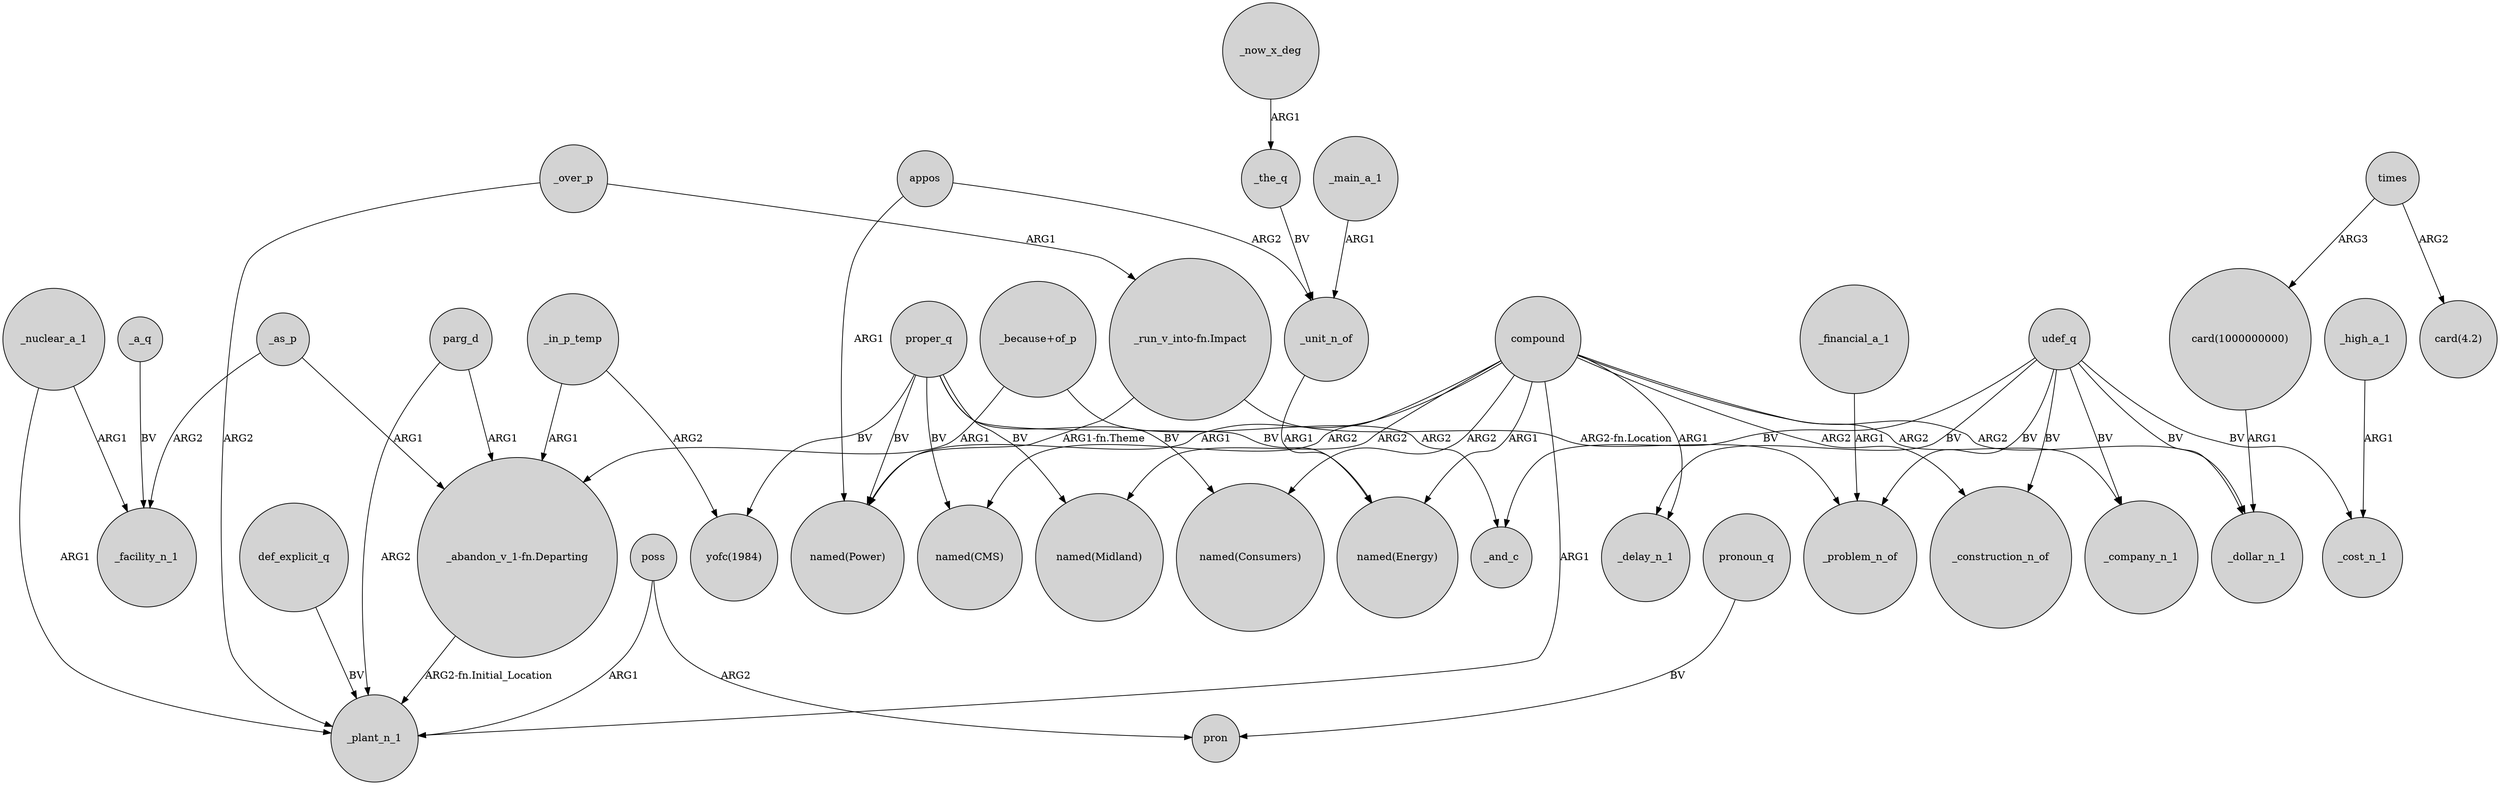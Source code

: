 digraph {
	node [shape=circle style=filled]
	proper_q -> "named(Midland)" [label=BV]
	compound -> "named(CMS)" [label=ARG2]
	poss -> _plant_n_1 [label=ARG1]
	_nuclear_a_1 -> _facility_n_1 [label=ARG1]
	compound -> "named(Power)" [label=ARG1]
	compound -> "named(Consumers)" [label=ARG2]
	_unit_n_of -> "named(Energy)" [label=ARG1]
	def_explicit_q -> _plant_n_1 [label=BV]
	_main_a_1 -> _unit_n_of [label=ARG1]
	_financial_a_1 -> _problem_n_of [label=ARG1]
	poss -> pron [label=ARG2]
	"_abandon_v_1-fn.Departing" -> _plant_n_1 [label="ARG2-fn.Initial_Location"]
	_in_p_temp -> "yofc(1984)" [label=ARG2]
	compound -> "named(Midland)" [label=ARG2]
	_high_a_1 -> _cost_n_1 [label=ARG1]
	_as_p -> "_abandon_v_1-fn.Departing" [label=ARG1]
	compound -> _company_n_1 [label=ARG2]
	appos -> "named(Power)" [label=ARG1]
	"_because+of_p" -> _and_c [label=ARG2]
	_over_p -> _plant_n_1 [label=ARG2]
	_in_p_temp -> "_abandon_v_1-fn.Departing" [label=ARG1]
	udef_q -> _problem_n_of [label=BV]
	compound -> _plant_n_1 [label=ARG1]
	udef_q -> _cost_n_1 [label=BV]
	proper_q -> "yofc(1984)" [label=BV]
	proper_q -> "named(Energy)" [label=BV]
	times -> "card(1000000000)" [label=ARG3]
	udef_q -> _delay_n_1 [label=BV]
	times -> "card(4.2)" [label=ARG2]
	parg_d -> _plant_n_1 [label=ARG2]
	"_because+of_p" -> "_abandon_v_1-fn.Departing" [label=ARG1]
	parg_d -> "_abandon_v_1-fn.Departing" [label=ARG1]
	compound -> _delay_n_1 [label=ARG1]
	compound -> "named(Energy)" [label=ARG1]
	pronoun_q -> pron [label=BV]
	_a_q -> _facility_n_1 [label=BV]
	proper_q -> "named(CMS)" [label=BV]
	_now_x_deg -> _the_q [label=ARG1]
	"_run_v_into-fn.Impact" -> "named(Power)" [label="ARG1-fn.Theme"]
	_nuclear_a_1 -> _plant_n_1 [label=ARG1]
	_over_p -> "_run_v_into-fn.Impact" [label=ARG1]
	proper_q -> "named(Power)" [label=BV]
	"card(1000000000)" -> _dollar_n_1 [label=ARG1]
	compound -> _construction_n_of [label=ARG2]
	compound -> _dollar_n_1 [label=ARG2]
	_as_p -> _facility_n_1 [label=ARG2]
	udef_q -> _and_c [label=BV]
	proper_q -> "named(Consumers)" [label=BV]
	_the_q -> _unit_n_of [label=BV]
	udef_q -> _construction_n_of [label=BV]
	udef_q -> _company_n_1 [label=BV]
	udef_q -> _dollar_n_1 [label=BV]
	appos -> _unit_n_of [label=ARG2]
	"_run_v_into-fn.Impact" -> _problem_n_of [label="ARG2-fn.Location"]
}
